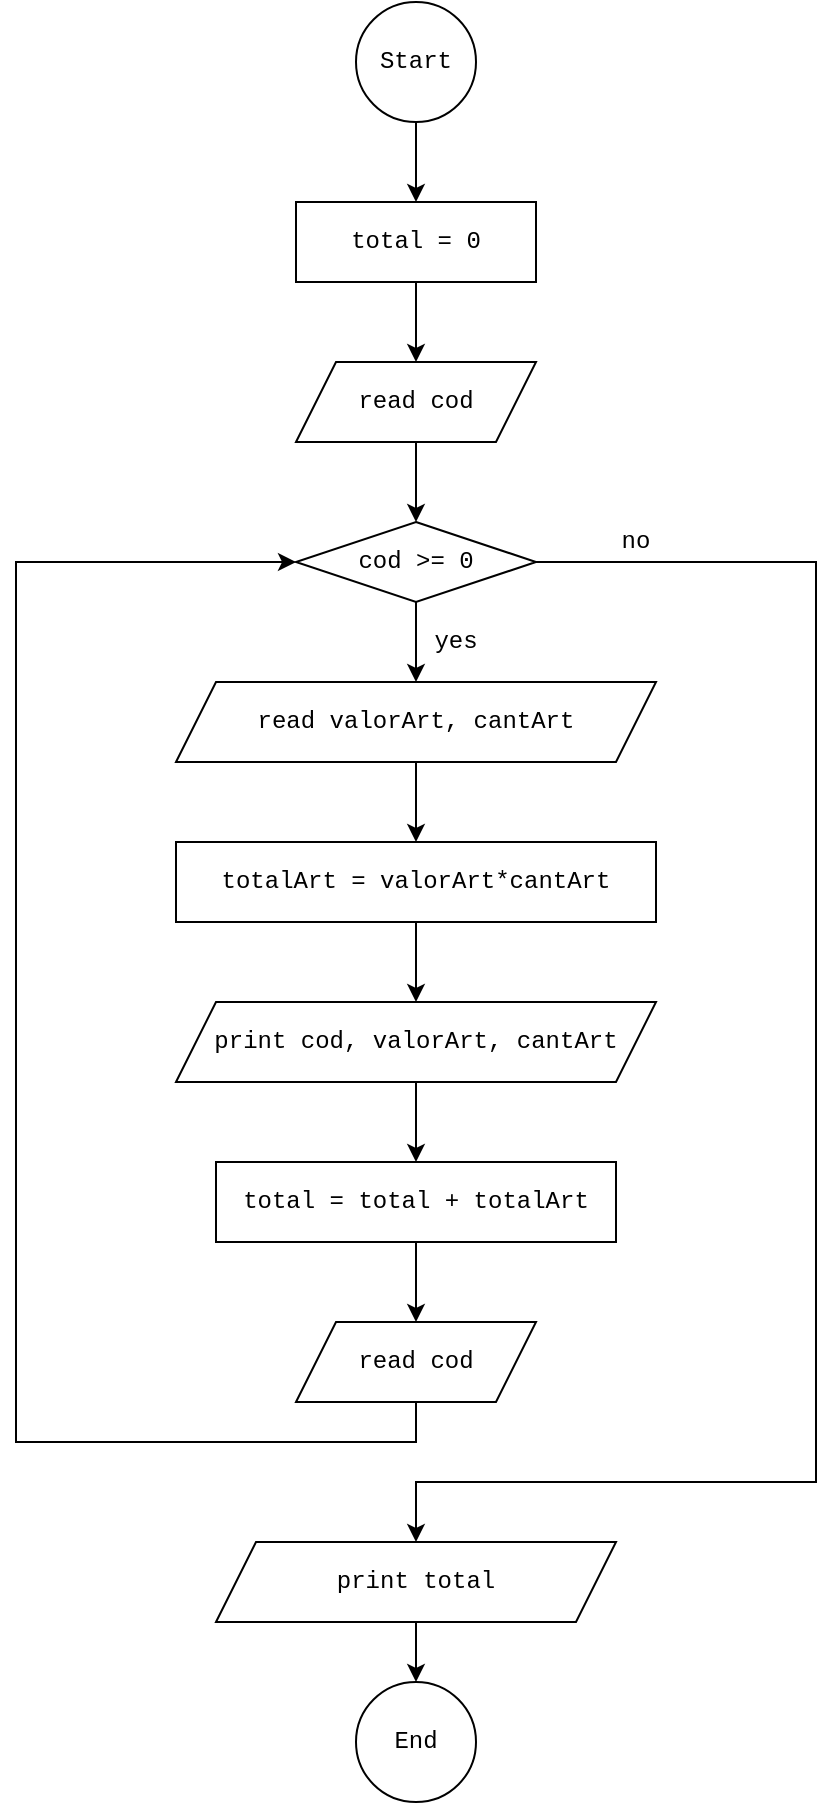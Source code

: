 <mxfile version="17.2.4" type="device"><diagram id="3iBPh0UeM5B4lw9O9ZRp" name="Página-1"><mxGraphModel dx="694" dy="442" grid="1" gridSize="10" guides="1" tooltips="1" connect="1" arrows="1" fold="1" page="1" pageScale="1" pageWidth="827" pageHeight="1169" math="0" shadow="0"><root><mxCell id="0"/><mxCell id="1" parent="0"/><mxCell id="nvZGiXqKE41O6gCBykSV-40" style="edgeStyle=orthogonalEdgeStyle;rounded=0;orthogonalLoop=1;jettySize=auto;html=1;exitX=0.5;exitY=1;exitDx=0;exitDy=0;entryX=0.5;entryY=0;entryDx=0;entryDy=0;endArrow=classic;endFill=1;" edge="1" parent="1" source="QCJDYo9EbPZSCwsRFX2K-1" target="nvZGiXqKE41O6gCBykSV-28"><mxGeometry relative="1" as="geometry"/></mxCell><mxCell id="QCJDYo9EbPZSCwsRFX2K-1" value="Start" style="ellipse;whiteSpace=wrap;html=1;aspect=fixed;fontFamily=Courier New;" parent="1" vertex="1"><mxGeometry x="370" y="140" width="60" height="60" as="geometry"/></mxCell><mxCell id="nvZGiXqKE41O6gCBykSV-19" style="edgeStyle=orthogonalEdgeStyle;rounded=0;orthogonalLoop=1;jettySize=auto;html=1;exitX=0.5;exitY=1;exitDx=0;exitDy=0;entryX=0.5;entryY=0;entryDx=0;entryDy=0;endArrow=classic;endFill=1;" edge="1" parent="1" source="QCJDYo9EbPZSCwsRFX2K-4" target="dunzjwknVieshdpgVGPI-1"><mxGeometry relative="1" as="geometry"><mxPoint x="400" y="400" as="targetPoint"/></mxGeometry></mxCell><mxCell id="QCJDYo9EbPZSCwsRFX2K-4" value="read cod" style="shape=parallelogram;perimeter=parallelogramPerimeter;whiteSpace=wrap;html=1;fixedSize=1;fontFamily=Courier New;" parent="1" vertex="1"><mxGeometry x="340" y="320" width="120" height="40" as="geometry"/></mxCell><mxCell id="nvZGiXqKE41O6gCBykSV-42" style="edgeStyle=orthogonalEdgeStyle;rounded=0;orthogonalLoop=1;jettySize=auto;html=1;exitX=0.5;exitY=1;exitDx=0;exitDy=0;entryX=0.5;entryY=0;entryDx=0;entryDy=0;endArrow=classic;endFill=1;" edge="1" parent="1" source="dunzjwknVieshdpgVGPI-1" target="nvZGiXqKE41O6gCBykSV-31"><mxGeometry relative="1" as="geometry"/></mxCell><mxCell id="nvZGiXqKE41O6gCBykSV-71" style="edgeStyle=orthogonalEdgeStyle;rounded=0;orthogonalLoop=1;jettySize=auto;html=1;exitX=0;exitY=0.5;exitDx=0;exitDy=0;endArrow=none;endFill=0;startArrow=classic;startFill=1;" edge="1" parent="1" source="dunzjwknVieshdpgVGPI-1" target="nvZGiXqKE41O6gCBykSV-81"><mxGeometry relative="1" as="geometry"><mxPoint x="400" y="960" as="targetPoint"/><Array as="points"><mxPoint x="200" y="420"/><mxPoint x="200" y="860"/><mxPoint x="400" y="860"/></Array></mxGeometry></mxCell><mxCell id="nvZGiXqKE41O6gCBykSV-73" style="edgeStyle=orthogonalEdgeStyle;rounded=0;orthogonalLoop=1;jettySize=auto;html=1;exitX=1;exitY=0.5;exitDx=0;exitDy=0;entryX=0.5;entryY=0;entryDx=0;entryDy=0;startArrow=none;startFill=0;endArrow=classic;endFill=1;" edge="1" parent="1" source="dunzjwknVieshdpgVGPI-1" target="nvZGiXqKE41O6gCBykSV-57"><mxGeometry relative="1" as="geometry"><Array as="points"><mxPoint x="600" y="420"/><mxPoint x="600" y="880"/><mxPoint x="400" y="880"/></Array></mxGeometry></mxCell><mxCell id="dunzjwknVieshdpgVGPI-1" value="cod &amp;gt;= 0" style="rhombus;whiteSpace=wrap;html=1;fontFamily=Courier New;" parent="1" vertex="1"><mxGeometry x="340" y="400" width="120" height="40" as="geometry"/></mxCell><mxCell id="dunzjwknVieshdpgVGPI-25" value="End" style="ellipse;whiteSpace=wrap;html=1;aspect=fixed;fontFamily=Courier New;" parent="1" vertex="1"><mxGeometry x="370" y="980" width="60" height="60" as="geometry"/></mxCell><mxCell id="nvZGiXqKE41O6gCBykSV-41" style="edgeStyle=orthogonalEdgeStyle;rounded=0;orthogonalLoop=1;jettySize=auto;html=1;exitX=0.5;exitY=1;exitDx=0;exitDy=0;entryX=0.5;entryY=0;entryDx=0;entryDy=0;endArrow=classic;endFill=1;" edge="1" parent="1" source="nvZGiXqKE41O6gCBykSV-28" target="QCJDYo9EbPZSCwsRFX2K-4"><mxGeometry relative="1" as="geometry"/></mxCell><mxCell id="nvZGiXqKE41O6gCBykSV-28" value="total = 0" style="rounded=0;whiteSpace=wrap;html=1;fontFamily=Courier New;" vertex="1" parent="1"><mxGeometry x="340" y="240" width="120" height="40" as="geometry"/></mxCell><mxCell id="nvZGiXqKE41O6gCBykSV-45" style="edgeStyle=orthogonalEdgeStyle;rounded=0;orthogonalLoop=1;jettySize=auto;html=1;exitX=0.5;exitY=1;exitDx=0;exitDy=0;endArrow=classic;endFill=1;" edge="1" parent="1" source="nvZGiXqKE41O6gCBykSV-31" target="nvZGiXqKE41O6gCBykSV-77"><mxGeometry relative="1" as="geometry"><mxPoint x="400" y="560" as="targetPoint"/></mxGeometry></mxCell><mxCell id="nvZGiXqKE41O6gCBykSV-31" value="read valorArt, cantArt" style="shape=parallelogram;perimeter=parallelogramPerimeter;whiteSpace=wrap;html=1;fixedSize=1;fontFamily=Courier New;" vertex="1" parent="1"><mxGeometry x="280" y="480" width="240" height="40" as="geometry"/></mxCell><mxCell id="nvZGiXqKE41O6gCBykSV-80" style="edgeStyle=orthogonalEdgeStyle;rounded=0;orthogonalLoop=1;jettySize=auto;html=1;exitX=0.5;exitY=1;exitDx=0;exitDy=0;entryX=0.5;entryY=0;entryDx=0;entryDy=0;startArrow=none;startFill=0;endArrow=classic;endFill=1;" edge="1" parent="1" source="nvZGiXqKE41O6gCBykSV-56" target="nvZGiXqKE41O6gCBykSV-79"><mxGeometry relative="1" as="geometry"/></mxCell><mxCell id="nvZGiXqKE41O6gCBykSV-56" value="print cod, valorArt, cantArt" style="shape=parallelogram;perimeter=parallelogramPerimeter;whiteSpace=wrap;html=1;fixedSize=1;fontFamily=Courier New;" vertex="1" parent="1"><mxGeometry x="280" y="640" width="240" height="40" as="geometry"/></mxCell><mxCell id="nvZGiXqKE41O6gCBykSV-74" style="edgeStyle=orthogonalEdgeStyle;rounded=0;orthogonalLoop=1;jettySize=auto;html=1;exitX=0.5;exitY=1;exitDx=0;exitDy=0;entryX=0.5;entryY=0;entryDx=0;entryDy=0;startArrow=none;startFill=0;endArrow=classic;endFill=1;" edge="1" parent="1" source="nvZGiXqKE41O6gCBykSV-57" target="dunzjwknVieshdpgVGPI-25"><mxGeometry relative="1" as="geometry"/></mxCell><mxCell id="nvZGiXqKE41O6gCBykSV-57" value="print total" style="shape=parallelogram;perimeter=parallelogramPerimeter;whiteSpace=wrap;html=1;fixedSize=1;fontFamily=Courier New;" vertex="1" parent="1"><mxGeometry x="300" y="910" width="200" height="40" as="geometry"/></mxCell><mxCell id="nvZGiXqKE41O6gCBykSV-72" value="yes" style="text;html=1;strokeColor=none;fillColor=none;align=center;verticalAlign=middle;whiteSpace=wrap;rounded=0;fontFamily=Courier New;" vertex="1" parent="1"><mxGeometry x="400" y="450" width="40" height="20" as="geometry"/></mxCell><mxCell id="nvZGiXqKE41O6gCBykSV-76" value="no" style="text;html=1;strokeColor=none;fillColor=none;align=center;verticalAlign=middle;whiteSpace=wrap;rounded=0;fontFamily=Courier New;" vertex="1" parent="1"><mxGeometry x="490" y="400" width="40" height="20" as="geometry"/></mxCell><mxCell id="nvZGiXqKE41O6gCBykSV-78" style="edgeStyle=orthogonalEdgeStyle;rounded=0;orthogonalLoop=1;jettySize=auto;html=1;exitX=0.5;exitY=1;exitDx=0;exitDy=0;entryX=0.5;entryY=0;entryDx=0;entryDy=0;startArrow=none;startFill=0;endArrow=classic;endFill=1;" edge="1" parent="1" source="nvZGiXqKE41O6gCBykSV-77" target="nvZGiXqKE41O6gCBykSV-56"><mxGeometry relative="1" as="geometry"/></mxCell><mxCell id="nvZGiXqKE41O6gCBykSV-77" value="totalArt = valorArt*cantArt" style="rounded=0;whiteSpace=wrap;html=1;fontFamily=Courier New;" vertex="1" parent="1"><mxGeometry x="280" y="560" width="240" height="40" as="geometry"/></mxCell><mxCell id="nvZGiXqKE41O6gCBykSV-82" style="edgeStyle=orthogonalEdgeStyle;rounded=0;orthogonalLoop=1;jettySize=auto;html=1;exitX=0.5;exitY=1;exitDx=0;exitDy=0;startArrow=none;startFill=0;endArrow=classic;endFill=1;" edge="1" parent="1" source="nvZGiXqKE41O6gCBykSV-79" target="nvZGiXqKE41O6gCBykSV-81"><mxGeometry relative="1" as="geometry"/></mxCell><mxCell id="nvZGiXqKE41O6gCBykSV-79" value="total = total +&amp;nbsp;totalArt" style="rounded=0;whiteSpace=wrap;html=1;fontFamily=Courier New;" vertex="1" parent="1"><mxGeometry x="300" y="720" width="200" height="40" as="geometry"/></mxCell><mxCell id="nvZGiXqKE41O6gCBykSV-81" value="read cod" style="shape=parallelogram;perimeter=parallelogramPerimeter;whiteSpace=wrap;html=1;fixedSize=1;fontFamily=Courier New;" vertex="1" parent="1"><mxGeometry x="340" y="800" width="120" height="40" as="geometry"/></mxCell></root></mxGraphModel></diagram></mxfile>